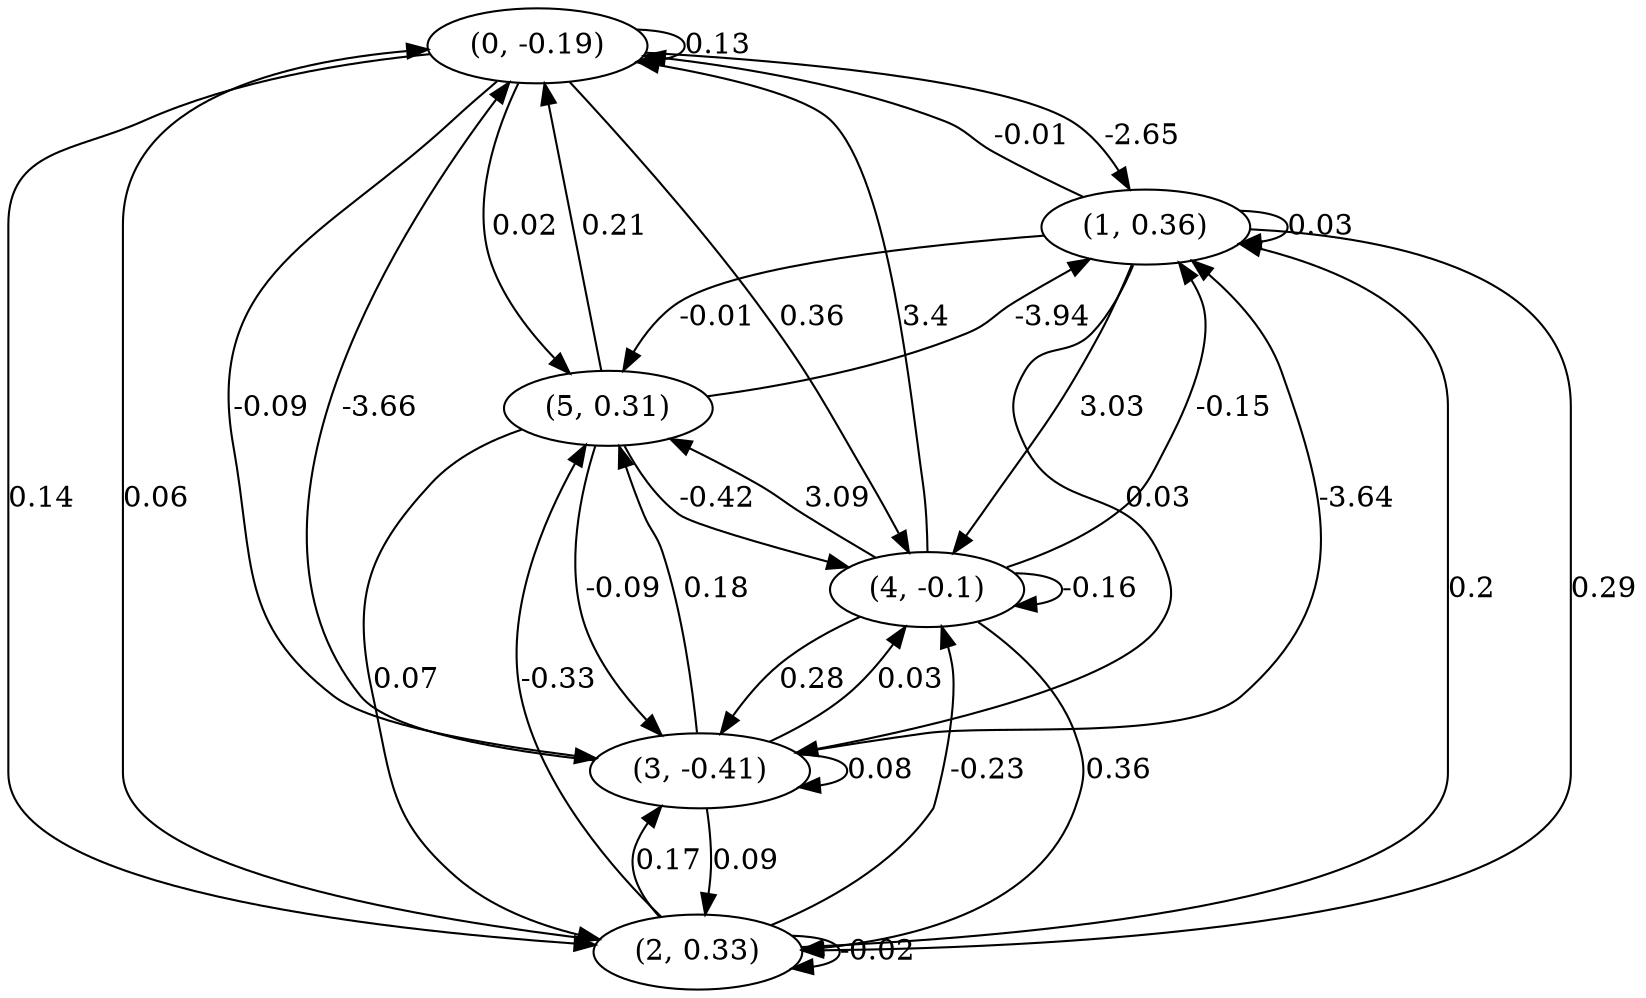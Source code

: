 digraph {
    0 [ label = "(0, -0.19)" ]
    1 [ label = "(1, 0.36)" ]
    2 [ label = "(2, 0.33)" ]
    3 [ label = "(3, -0.41)" ]
    4 [ label = "(4, -0.1)" ]
    5 [ label = "(5, 0.31)" ]
    0 -> 0 [ label = "0.13" ]
    1 -> 1 [ label = "0.03" ]
    2 -> 2 [ label = "-0.02" ]
    3 -> 3 [ label = "0.08" ]
    4 -> 4 [ label = "-0.16" ]
    1 -> 0 [ label = "-0.01" ]
    2 -> 0 [ label = "0.06" ]
    3 -> 0 [ label = "-3.66" ]
    4 -> 0 [ label = "3.4" ]
    5 -> 0 [ label = "0.21" ]
    0 -> 1 [ label = "-2.65" ]
    2 -> 1 [ label = "0.2" ]
    3 -> 1 [ label = "-3.64" ]
    4 -> 1 [ label = "-0.15" ]
    5 -> 1 [ label = "-3.94" ]
    0 -> 2 [ label = "0.14" ]
    1 -> 2 [ label = "0.29" ]
    3 -> 2 [ label = "0.09" ]
    4 -> 2 [ label = "0.36" ]
    5 -> 2 [ label = "0.07" ]
    0 -> 3 [ label = "-0.09" ]
    1 -> 3 [ label = "0.03" ]
    2 -> 3 [ label = "0.17" ]
    4 -> 3 [ label = "0.28" ]
    5 -> 3 [ label = "-0.09" ]
    0 -> 4 [ label = "0.36" ]
    1 -> 4 [ label = "3.03" ]
    2 -> 4 [ label = "-0.23" ]
    3 -> 4 [ label = "0.03" ]
    5 -> 4 [ label = "-0.42" ]
    0 -> 5 [ label = "0.02" ]
    1 -> 5 [ label = "-0.01" ]
    2 -> 5 [ label = "-0.33" ]
    3 -> 5 [ label = "0.18" ]
    4 -> 5 [ label = "3.09" ]
}

